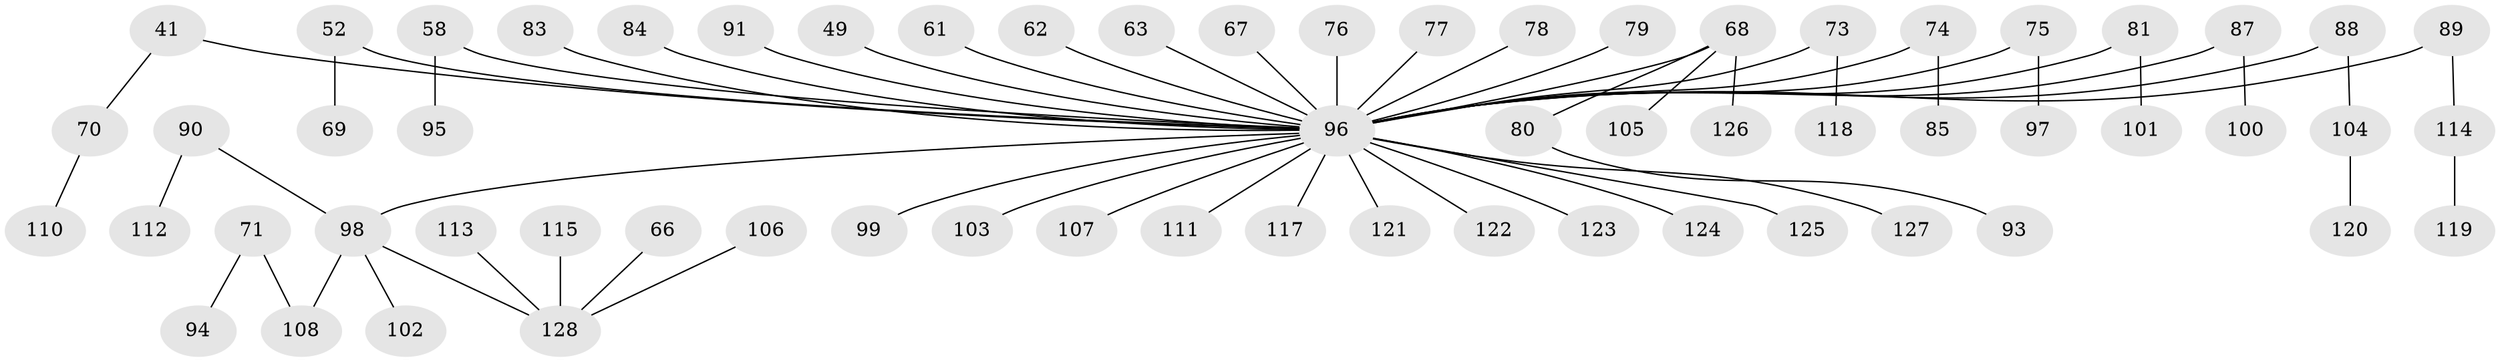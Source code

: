 // original degree distribution, {2: 0.234375, 9: 0.0078125, 5: 0.03125, 4: 0.0625, 6: 0.015625, 3: 0.1484375, 1: 0.5}
// Generated by graph-tools (version 1.1) at 2025/53/03/09/25 04:53:53]
// undirected, 64 vertices, 63 edges
graph export_dot {
graph [start="1"]
  node [color=gray90,style=filled];
  41;
  49;
  52;
  58 [super="+48+54"];
  61;
  62;
  63;
  66;
  67;
  68 [super="+56+28"];
  69;
  70;
  71;
  73 [super="+47"];
  74;
  75;
  76;
  77;
  78;
  79;
  80;
  81;
  83;
  84;
  85;
  87;
  88;
  89;
  90;
  91;
  93;
  94;
  95;
  96 [super="+51+64+92+40+72"];
  97;
  98 [super="+82+86"];
  99;
  100;
  101;
  102;
  103;
  104;
  105;
  106;
  107;
  108 [super="+59"];
  110;
  111;
  112;
  113;
  114;
  115;
  117;
  118;
  119;
  120;
  121;
  122;
  123;
  124;
  125;
  126;
  127;
  128 [super="+57+65+109+116"];
  41 -- 70;
  41 -- 96;
  49 -- 96;
  52 -- 69;
  52 -- 96;
  58 -- 95;
  58 -- 96;
  61 -- 96;
  62 -- 96;
  63 -- 96;
  66 -- 128;
  67 -- 96;
  68 -- 80;
  68 -- 126;
  68 -- 105;
  68 -- 96;
  70 -- 110;
  71 -- 94;
  71 -- 108;
  73 -- 118;
  73 -- 96;
  74 -- 85;
  74 -- 96;
  75 -- 97;
  75 -- 96;
  76 -- 96;
  77 -- 96;
  78 -- 96;
  79 -- 96;
  80 -- 93;
  81 -- 101;
  81 -- 96;
  83 -- 96;
  84 -- 96;
  87 -- 100;
  87 -- 96;
  88 -- 104;
  88 -- 96;
  89 -- 114;
  89 -- 96;
  90 -- 112;
  90 -- 98;
  91 -- 96;
  96 -- 99;
  96 -- 98;
  96 -- 122;
  96 -- 103;
  96 -- 111;
  96 -- 117;
  96 -- 121;
  96 -- 127;
  96 -- 107;
  96 -- 123;
  96 -- 124;
  96 -- 125;
  98 -- 102;
  98 -- 108;
  98 -- 128;
  104 -- 120;
  106 -- 128;
  113 -- 128;
  114 -- 119;
  115 -- 128;
}
